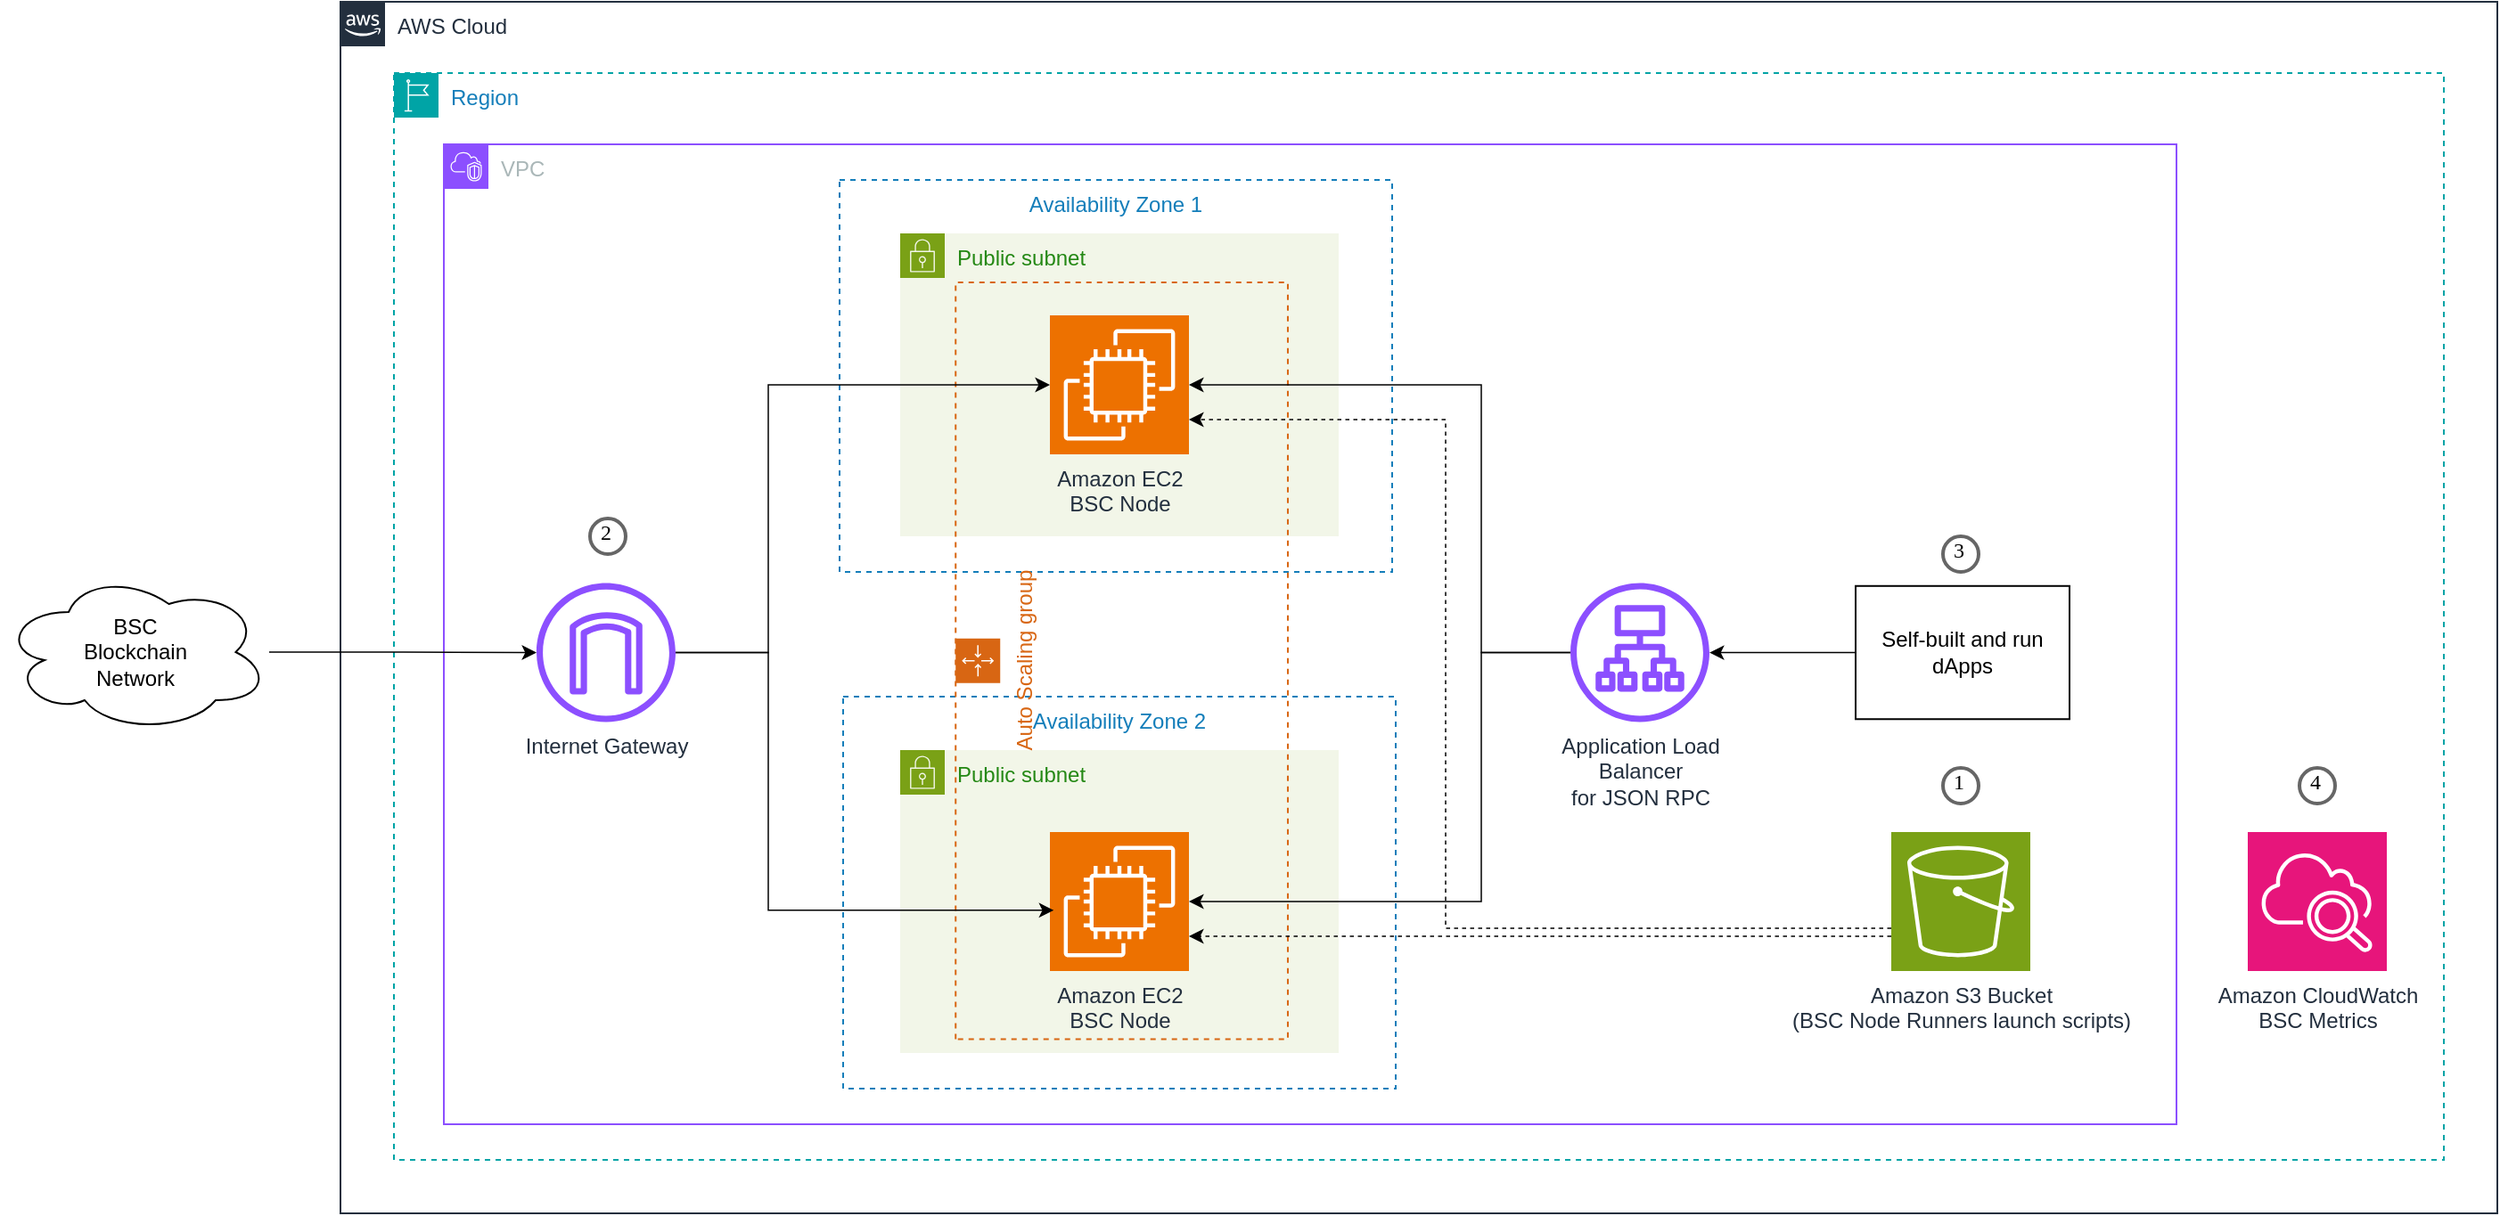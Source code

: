 <mxfile version="22.1.11" type="device">
  <diagram name="第 1 页" id="7Jt1OeV8KWmwc7fKUMiH">
    <mxGraphModel dx="2214" dy="1125" grid="1" gridSize="10" guides="1" tooltips="1" connect="1" arrows="1" fold="1" page="1" pageScale="1" pageWidth="827" pageHeight="1169" math="0" shadow="0">
      <root>
        <mxCell id="0" />
        <mxCell id="1" parent="0" />
        <mxCell id="-2lirDNpP5aWHMM2mzvW-49" value="AWS Cloud" style="points=[[0,0],[0.25,0],[0.5,0],[0.75,0],[1,0],[1,0.25],[1,0.5],[1,0.75],[1,1],[0.75,1],[0.5,1],[0.25,1],[0,1],[0,0.75],[0,0.5],[0,0.25]];outlineConnect=0;gradientColor=none;html=1;whiteSpace=wrap;fontSize=12;fontStyle=0;container=1;pointerEvents=0;collapsible=0;recursiveResize=0;shape=mxgraph.aws4.group;grIcon=mxgraph.aws4.group_aws_cloud_alt;strokeColor=#232F3E;fillColor=none;verticalAlign=top;align=left;spacingLeft=30;fontColor=#232F3E;dashed=0;" vertex="1" parent="1">
          <mxGeometry x="40" y="180" width="1210" height="680" as="geometry" />
        </mxCell>
        <mxCell id="-2lirDNpP5aWHMM2mzvW-47" value="Region" style="points=[[0,0],[0.25,0],[0.5,0],[0.75,0],[1,0],[1,0.25],[1,0.5],[1,0.75],[1,1],[0.75,1],[0.5,1],[0.25,1],[0,1],[0,0.75],[0,0.5],[0,0.25]];outlineConnect=0;gradientColor=none;html=1;whiteSpace=wrap;fontSize=12;fontStyle=0;container=1;pointerEvents=0;collapsible=0;recursiveResize=0;shape=mxgraph.aws4.group;grIcon=mxgraph.aws4.group_region;strokeColor=#00A4A6;fillColor=none;verticalAlign=top;align=left;spacingLeft=30;fontColor=#147EBA;dashed=1;" vertex="1" parent="1">
          <mxGeometry x="70" y="220" width="1150" height="610" as="geometry" />
        </mxCell>
        <mxCell id="-2lirDNpP5aWHMM2mzvW-53" value="4" style="ellipse;whiteSpace=wrap;html=1;aspect=fixed;strokeWidth=2;fontFamily=Tahoma;spacingBottom=4;spacingRight=2;strokeColor=#666666;" vertex="1" parent="-2lirDNpP5aWHMM2mzvW-47">
          <mxGeometry x="1069" y="390" width="20" height="20" as="geometry" />
        </mxCell>
        <mxCell id="-2lirDNpP5aWHMM2mzvW-46" value="VPC" style="points=[[0,0],[0.25,0],[0.5,0],[0.75,0],[1,0],[1,0.25],[1,0.5],[1,0.75],[1,1],[0.75,1],[0.5,1],[0.25,1],[0,1],[0,0.75],[0,0.5],[0,0.25]];outlineConnect=0;gradientColor=none;html=1;whiteSpace=wrap;fontSize=12;fontStyle=0;container=1;pointerEvents=0;collapsible=0;recursiveResize=0;shape=mxgraph.aws4.group;grIcon=mxgraph.aws4.group_vpc2;strokeColor=#8C4FFF;fillColor=none;verticalAlign=top;align=left;spacingLeft=30;fontColor=#AAB7B8;dashed=0;" vertex="1" parent="1">
          <mxGeometry x="98" y="260" width="972" height="550" as="geometry" />
        </mxCell>
        <mxCell id="-2lirDNpP5aWHMM2mzvW-34" value="Amazon S3 Bucket&lt;br&gt;(BSC Node Runners launch scripts)" style="sketch=0;points=[[0,0,0],[0.25,0,0],[0.5,0,0],[0.75,0,0],[1,0,0],[0,1,0],[0.25,1,0],[0.5,1,0],[0.75,1,0],[1,1,0],[0,0.25,0],[0,0.5,0],[0,0.75,0],[1,0.25,0],[1,0.5,0],[1,0.75,0]];outlineConnect=0;fontColor=#232F3E;fillColor=#7AA116;strokeColor=#ffffff;dashed=0;verticalLabelPosition=bottom;verticalAlign=top;align=center;html=1;fontSize=12;fontStyle=0;aspect=fixed;shape=mxgraph.aws4.resourceIcon;resIcon=mxgraph.aws4.s3;" vertex="1" parent="-2lirDNpP5aWHMM2mzvW-46">
          <mxGeometry x="812" y="386" width="78" height="78" as="geometry" />
        </mxCell>
        <mxCell id="-2lirDNpP5aWHMM2mzvW-52" value="1" style="ellipse;whiteSpace=wrap;html=1;aspect=fixed;strokeWidth=2;fontFamily=Tahoma;spacingBottom=4;spacingRight=2;strokeColor=#666666;" vertex="1" parent="-2lirDNpP5aWHMM2mzvW-46">
          <mxGeometry x="841" y="350" width="20" height="20" as="geometry" />
        </mxCell>
        <mxCell id="-2lirDNpP5aWHMM2mzvW-55" value="2" style="ellipse;whiteSpace=wrap;html=1;aspect=fixed;strokeWidth=2;fontFamily=Tahoma;spacingBottom=4;spacingRight=2;strokeColor=#666666;" vertex="1" parent="-2lirDNpP5aWHMM2mzvW-46">
          <mxGeometry x="82" y="210" width="20" height="20" as="geometry" />
        </mxCell>
        <mxCell id="-2lirDNpP5aWHMM2mzvW-56" value="3" style="ellipse;whiteSpace=wrap;html=1;aspect=fixed;strokeWidth=2;fontFamily=Tahoma;spacingBottom=4;spacingRight=2;strokeColor=#666666;" vertex="1" parent="-2lirDNpP5aWHMM2mzvW-46">
          <mxGeometry x="841" y="220" width="20" height="20" as="geometry" />
        </mxCell>
        <mxCell id="-2lirDNpP5aWHMM2mzvW-38" value="Availability Zone 2" style="fillColor=none;strokeColor=#147EBA;dashed=1;verticalAlign=top;fontStyle=0;fontColor=#147EBA;whiteSpace=wrap;html=1;" vertex="1" parent="1">
          <mxGeometry x="322" y="570" width="310" height="220" as="geometry" />
        </mxCell>
        <mxCell id="-2lirDNpP5aWHMM2mzvW-36" value="Availability Zone 1" style="fillColor=none;strokeColor=#147EBA;dashed=1;verticalAlign=top;fontStyle=0;fontColor=#147EBA;whiteSpace=wrap;html=1;" vertex="1" parent="1">
          <mxGeometry x="320" y="280" width="310" height="220" as="geometry" />
        </mxCell>
        <mxCell id="-2lirDNpP5aWHMM2mzvW-32" style="edgeStyle=orthogonalEdgeStyle;rounded=0;orthogonalLoop=1;jettySize=auto;html=1;strokeWidth=0.75;" edge="1" parent="1" source="-2lirDNpP5aWHMM2mzvW-1" target="-2lirDNpP5aWHMM2mzvW-23">
          <mxGeometry relative="1" as="geometry" />
        </mxCell>
        <mxCell id="-2lirDNpP5aWHMM2mzvW-1" value="BSC&lt;br&gt;Blockchain&lt;br&gt;Network" style="ellipse;shape=cloud;whiteSpace=wrap;html=1;" vertex="1" parent="1">
          <mxGeometry x="-150" y="500" width="150" height="90" as="geometry" />
        </mxCell>
        <mxCell id="-2lirDNpP5aWHMM2mzvW-15" value="Public subnet" style="points=[[0,0],[0.25,0],[0.5,0],[0.75,0],[1,0],[1,0.25],[1,0.5],[1,0.75],[1,1],[0.75,1],[0.5,1],[0.25,1],[0,1],[0,0.75],[0,0.5],[0,0.25]];outlineConnect=0;gradientColor=none;html=1;whiteSpace=wrap;fontSize=12;fontStyle=0;container=1;pointerEvents=0;collapsible=0;recursiveResize=0;shape=mxgraph.aws4.group;grIcon=mxgraph.aws4.group_security_group;grStroke=0;strokeColor=#7AA116;fillColor=#F2F6E8;verticalAlign=top;align=left;spacingLeft=30;fontColor=#248814;dashed=0;" vertex="1" parent="1">
          <mxGeometry x="354" y="310" width="246" height="170" as="geometry" />
        </mxCell>
        <mxCell id="-2lirDNpP5aWHMM2mzvW-16" value="Amazon EC2&lt;br&gt;BSC Node" style="sketch=0;points=[[0,0,0],[0.25,0,0],[0.5,0,0],[0.75,0,0],[1,0,0],[0,1,0],[0.25,1,0],[0.5,1,0],[0.75,1,0],[1,1,0],[0,0.25,0],[0,0.5,0],[0,0.75,0],[1,0.25,0],[1,0.5,0],[1,0.75,0]];outlineConnect=0;fontColor=#232F3E;fillColor=#ED7100;strokeColor=#ffffff;dashed=0;verticalLabelPosition=bottom;verticalAlign=top;align=center;html=1;fontSize=12;fontStyle=0;aspect=fixed;shape=mxgraph.aws4.resourceIcon;resIcon=mxgraph.aws4.ec2;" vertex="1" parent="-2lirDNpP5aWHMM2mzvW-15">
          <mxGeometry x="84" y="46" width="78" height="78" as="geometry" />
        </mxCell>
        <mxCell id="-2lirDNpP5aWHMM2mzvW-21" value="Public subnet" style="points=[[0,0],[0.25,0],[0.5,0],[0.75,0],[1,0],[1,0.25],[1,0.5],[1,0.75],[1,1],[0.75,1],[0.5,1],[0.25,1],[0,1],[0,0.75],[0,0.5],[0,0.25]];outlineConnect=0;gradientColor=none;html=1;whiteSpace=wrap;fontSize=12;fontStyle=0;container=1;pointerEvents=0;collapsible=0;recursiveResize=0;shape=mxgraph.aws4.group;grIcon=mxgraph.aws4.group_security_group;grStroke=0;strokeColor=#7AA116;fillColor=#F2F6E8;verticalAlign=top;align=left;spacingLeft=30;fontColor=#248814;dashed=0;" vertex="1" parent="1">
          <mxGeometry x="354" y="600" width="246" height="170" as="geometry" />
        </mxCell>
        <mxCell id="-2lirDNpP5aWHMM2mzvW-22" value="Amazon EC2&lt;br&gt;BSC Node" style="sketch=0;points=[[0,0,0],[0.25,0,0],[0.5,0,0],[0.75,0,0],[1,0,0],[0,1,0],[0.25,1,0],[0.5,1,0],[0.75,1,0],[1,1,0],[0,0.25,0],[0,0.5,0],[0,0.75,0],[1,0.25,0],[1,0.5,0],[1,0.75,0]];outlineConnect=0;fontColor=#232F3E;fillColor=#ED7100;strokeColor=#ffffff;dashed=0;verticalLabelPosition=bottom;verticalAlign=top;align=center;html=1;fontSize=12;fontStyle=0;aspect=fixed;shape=mxgraph.aws4.resourceIcon;resIcon=mxgraph.aws4.ec2;" vertex="1" parent="-2lirDNpP5aWHMM2mzvW-21">
          <mxGeometry x="84" y="46" width="78" height="78" as="geometry" />
        </mxCell>
        <mxCell id="-2lirDNpP5aWHMM2mzvW-20" value="Auto Scaling group" style="points=[[0,0],[0.25,0],[0.5,0],[0.75,0],[1,0],[1,0.25],[1,0.5],[1,0.75],[1,1],[0.75,1],[0.5,1],[0.25,1],[0,1],[0,0.75],[0,0.5],[0,0.25]];outlineConnect=0;gradientColor=none;html=1;whiteSpace=wrap;fontSize=12;fontStyle=0;container=1;pointerEvents=0;collapsible=0;recursiveResize=0;shape=mxgraph.aws4.groupCenter;grIcon=mxgraph.aws4.group_auto_scaling_group;grStroke=1;strokeColor=#D86613;fillColor=none;verticalAlign=top;align=center;fontColor=#D86613;dashed=1;spacingTop=25;rotation=-90;" vertex="1" parent="1">
          <mxGeometry x="265.93" y="456.7" width="424.75" height="186.37" as="geometry" />
        </mxCell>
        <mxCell id="-2lirDNpP5aWHMM2mzvW-23" value="Internet Gateway" style="sketch=0;outlineConnect=0;fontColor=#232F3E;gradientColor=none;fillColor=#8C4FFF;strokeColor=none;dashed=0;verticalLabelPosition=bottom;verticalAlign=top;align=center;html=1;fontSize=12;fontStyle=0;aspect=fixed;pointerEvents=1;shape=mxgraph.aws4.internet_gateway;" vertex="1" parent="1">
          <mxGeometry x="150" y="506.26" width="78" height="78" as="geometry" />
        </mxCell>
        <mxCell id="-2lirDNpP5aWHMM2mzvW-33" style="edgeStyle=orthogonalEdgeStyle;rounded=0;orthogonalLoop=1;jettySize=auto;html=1;strokeWidth=0.75;" edge="1" parent="1" source="-2lirDNpP5aWHMM2mzvW-25" target="-2lirDNpP5aWHMM2mzvW-26">
          <mxGeometry relative="1" as="geometry" />
        </mxCell>
        <mxCell id="-2lirDNpP5aWHMM2mzvW-25" value="Self-built and run&lt;br&gt;dApps" style="rounded=0;whiteSpace=wrap;html=1;fillColor=none;" vertex="1" parent="1">
          <mxGeometry x="890" y="507.89" width="120" height="74.74" as="geometry" />
        </mxCell>
        <mxCell id="-2lirDNpP5aWHMM2mzvW-26" value="Application Load&lt;br&gt;Balancer&lt;br&gt;for JSON RPC" style="sketch=0;outlineConnect=0;fontColor=#232F3E;gradientColor=none;fillColor=#8C4FFF;strokeColor=none;dashed=0;verticalLabelPosition=bottom;verticalAlign=top;align=center;html=1;fontSize=12;fontStyle=0;aspect=fixed;pointerEvents=1;shape=mxgraph.aws4.application_load_balancer;" vertex="1" parent="1">
          <mxGeometry x="730" y="506.26" width="78" height="78" as="geometry" />
        </mxCell>
        <mxCell id="-2lirDNpP5aWHMM2mzvW-35" value="Amazon CloudWatch&lt;br&gt;BSC Metrics" style="sketch=0;points=[[0,0,0],[0.25,0,0],[0.5,0,0],[0.75,0,0],[1,0,0],[0,1,0],[0.25,1,0],[0.5,1,0],[0.75,1,0],[1,1,0],[0,0.25,0],[0,0.5,0],[0,0.75,0],[1,0.25,0],[1,0.5,0],[1,0.75,0]];points=[[0,0,0],[0.25,0,0],[0.5,0,0],[0.75,0,0],[1,0,0],[0,1,0],[0.25,1,0],[0.5,1,0],[0.75,1,0],[1,1,0],[0,0.25,0],[0,0.5,0],[0,0.75,0],[1,0.25,0],[1,0.5,0],[1,0.75,0]];outlineConnect=0;fontColor=#232F3E;fillColor=#E7157B;strokeColor=#ffffff;dashed=0;verticalLabelPosition=bottom;verticalAlign=top;align=center;html=1;fontSize=12;fontStyle=0;aspect=fixed;shape=mxgraph.aws4.resourceIcon;resIcon=mxgraph.aws4.cloudwatch_2;" vertex="1" parent="1">
          <mxGeometry x="1110" y="646" width="78" height="78" as="geometry" />
        </mxCell>
        <mxCell id="-2lirDNpP5aWHMM2mzvW-40" style="edgeStyle=orthogonalEdgeStyle;rounded=0;orthogonalLoop=1;jettySize=auto;html=1;entryX=0.381;entryY=0.545;entryDx=0;entryDy=0;entryPerimeter=0;strokeWidth=0.75;" edge="1" parent="1" source="-2lirDNpP5aWHMM2mzvW-23" target="-2lirDNpP5aWHMM2mzvW-38">
          <mxGeometry relative="1" as="geometry">
            <Array as="points">
              <mxPoint x="280" y="545" />
              <mxPoint x="280" y="690" />
            </Array>
          </mxGeometry>
        </mxCell>
        <mxCell id="-2lirDNpP5aWHMM2mzvW-42" style="edgeStyle=orthogonalEdgeStyle;rounded=0;orthogonalLoop=1;jettySize=auto;html=1;entryX=0;entryY=0.5;entryDx=0;entryDy=0;entryPerimeter=0;strokeWidth=0.75;" edge="1" parent="1" source="-2lirDNpP5aWHMM2mzvW-23" target="-2lirDNpP5aWHMM2mzvW-16">
          <mxGeometry relative="1" as="geometry">
            <Array as="points">
              <mxPoint x="280" y="545" />
              <mxPoint x="280" y="395" />
            </Array>
          </mxGeometry>
        </mxCell>
        <mxCell id="-2lirDNpP5aWHMM2mzvW-43" style="edgeStyle=orthogonalEdgeStyle;rounded=0;orthogonalLoop=1;jettySize=auto;html=1;entryX=1;entryY=0.5;entryDx=0;entryDy=0;entryPerimeter=0;strokeWidth=0.75;" edge="1" parent="1" source="-2lirDNpP5aWHMM2mzvW-26" target="-2lirDNpP5aWHMM2mzvW-16">
          <mxGeometry relative="1" as="geometry">
            <Array as="points">
              <mxPoint x="680" y="545" />
              <mxPoint x="680" y="395" />
            </Array>
          </mxGeometry>
        </mxCell>
        <mxCell id="-2lirDNpP5aWHMM2mzvW-44" style="edgeStyle=orthogonalEdgeStyle;rounded=0;orthogonalLoop=1;jettySize=auto;html=1;entryX=1;entryY=0.5;entryDx=0;entryDy=0;entryPerimeter=0;strokeWidth=0.75;" edge="1" parent="1" source="-2lirDNpP5aWHMM2mzvW-26" target="-2lirDNpP5aWHMM2mzvW-22">
          <mxGeometry relative="1" as="geometry">
            <Array as="points">
              <mxPoint x="680" y="545" />
              <mxPoint x="680" y="685" />
            </Array>
          </mxGeometry>
        </mxCell>
        <mxCell id="-2lirDNpP5aWHMM2mzvW-50" style="edgeStyle=orthogonalEdgeStyle;rounded=0;orthogonalLoop=1;jettySize=auto;html=1;entryX=1;entryY=0.75;entryDx=0;entryDy=0;entryPerimeter=0;dashed=1;strokeWidth=0.75;" edge="1" parent="1" source="-2lirDNpP5aWHMM2mzvW-34" target="-2lirDNpP5aWHMM2mzvW-16">
          <mxGeometry relative="1" as="geometry">
            <Array as="points">
              <mxPoint x="660" y="700" />
              <mxPoint x="660" y="415" />
            </Array>
          </mxGeometry>
        </mxCell>
        <mxCell id="-2lirDNpP5aWHMM2mzvW-51" style="edgeStyle=orthogonalEdgeStyle;rounded=0;orthogonalLoop=1;jettySize=auto;html=1;entryX=1;entryY=0.75;entryDx=0;entryDy=0;entryPerimeter=0;dashed=1;strokeWidth=0.75;" edge="1" parent="1" source="-2lirDNpP5aWHMM2mzvW-34" target="-2lirDNpP5aWHMM2mzvW-22">
          <mxGeometry relative="1" as="geometry">
            <Array as="points">
              <mxPoint x="713" y="705" />
            </Array>
          </mxGeometry>
        </mxCell>
      </root>
    </mxGraphModel>
  </diagram>
</mxfile>
